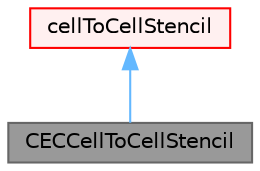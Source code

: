 digraph "CECCellToCellStencil"
{
 // LATEX_PDF_SIZE
  bgcolor="transparent";
  edge [fontname=Helvetica,fontsize=10,labelfontname=Helvetica,labelfontsize=10];
  node [fontname=Helvetica,fontsize=10,shape=box,height=0.2,width=0.4];
  Node1 [id="Node000001",label="CECCellToCellStencil",height=0.2,width=0.4,color="gray40", fillcolor="grey60", style="filled", fontcolor="black",tooltip=" "];
  Node2 -> Node1 [id="edge1_Node000001_Node000002",dir="back",color="steelblue1",style="solid",tooltip=" "];
  Node2 [id="Node000002",label="cellToCellStencil",height=0.2,width=0.4,color="red", fillcolor="#FFF0F0", style="filled",URL="$classFoam_1_1cellToCellStencil.html",tooltip="baseclass for extended cell centred addressing. Contains per cell a list of neighbouring cells and/or..."];
}
